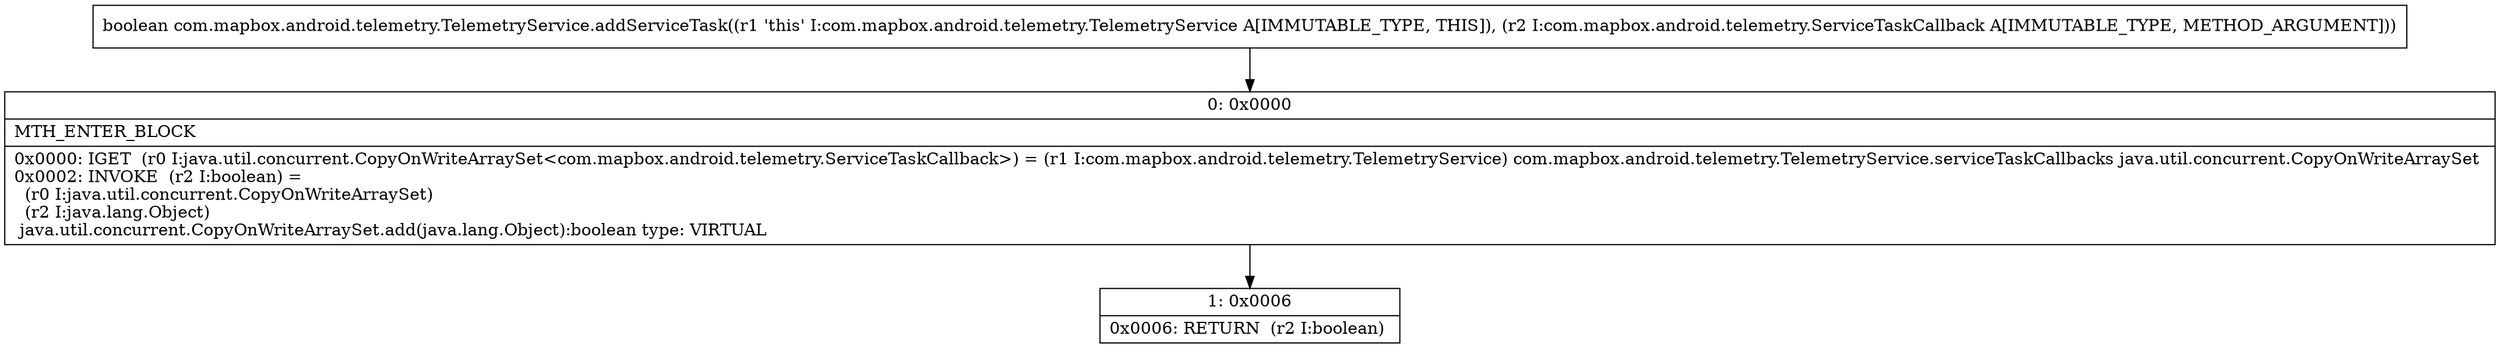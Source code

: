 digraph "CFG forcom.mapbox.android.telemetry.TelemetryService.addServiceTask(Lcom\/mapbox\/android\/telemetry\/ServiceTaskCallback;)Z" {
Node_0 [shape=record,label="{0\:\ 0x0000|MTH_ENTER_BLOCK\l|0x0000: IGET  (r0 I:java.util.concurrent.CopyOnWriteArraySet\<com.mapbox.android.telemetry.ServiceTaskCallback\>) = (r1 I:com.mapbox.android.telemetry.TelemetryService) com.mapbox.android.telemetry.TelemetryService.serviceTaskCallbacks java.util.concurrent.CopyOnWriteArraySet \l0x0002: INVOKE  (r2 I:boolean) = \l  (r0 I:java.util.concurrent.CopyOnWriteArraySet)\l  (r2 I:java.lang.Object)\l java.util.concurrent.CopyOnWriteArraySet.add(java.lang.Object):boolean type: VIRTUAL \l}"];
Node_1 [shape=record,label="{1\:\ 0x0006|0x0006: RETURN  (r2 I:boolean) \l}"];
MethodNode[shape=record,label="{boolean com.mapbox.android.telemetry.TelemetryService.addServiceTask((r1 'this' I:com.mapbox.android.telemetry.TelemetryService A[IMMUTABLE_TYPE, THIS]), (r2 I:com.mapbox.android.telemetry.ServiceTaskCallback A[IMMUTABLE_TYPE, METHOD_ARGUMENT])) }"];
MethodNode -> Node_0;
Node_0 -> Node_1;
}


